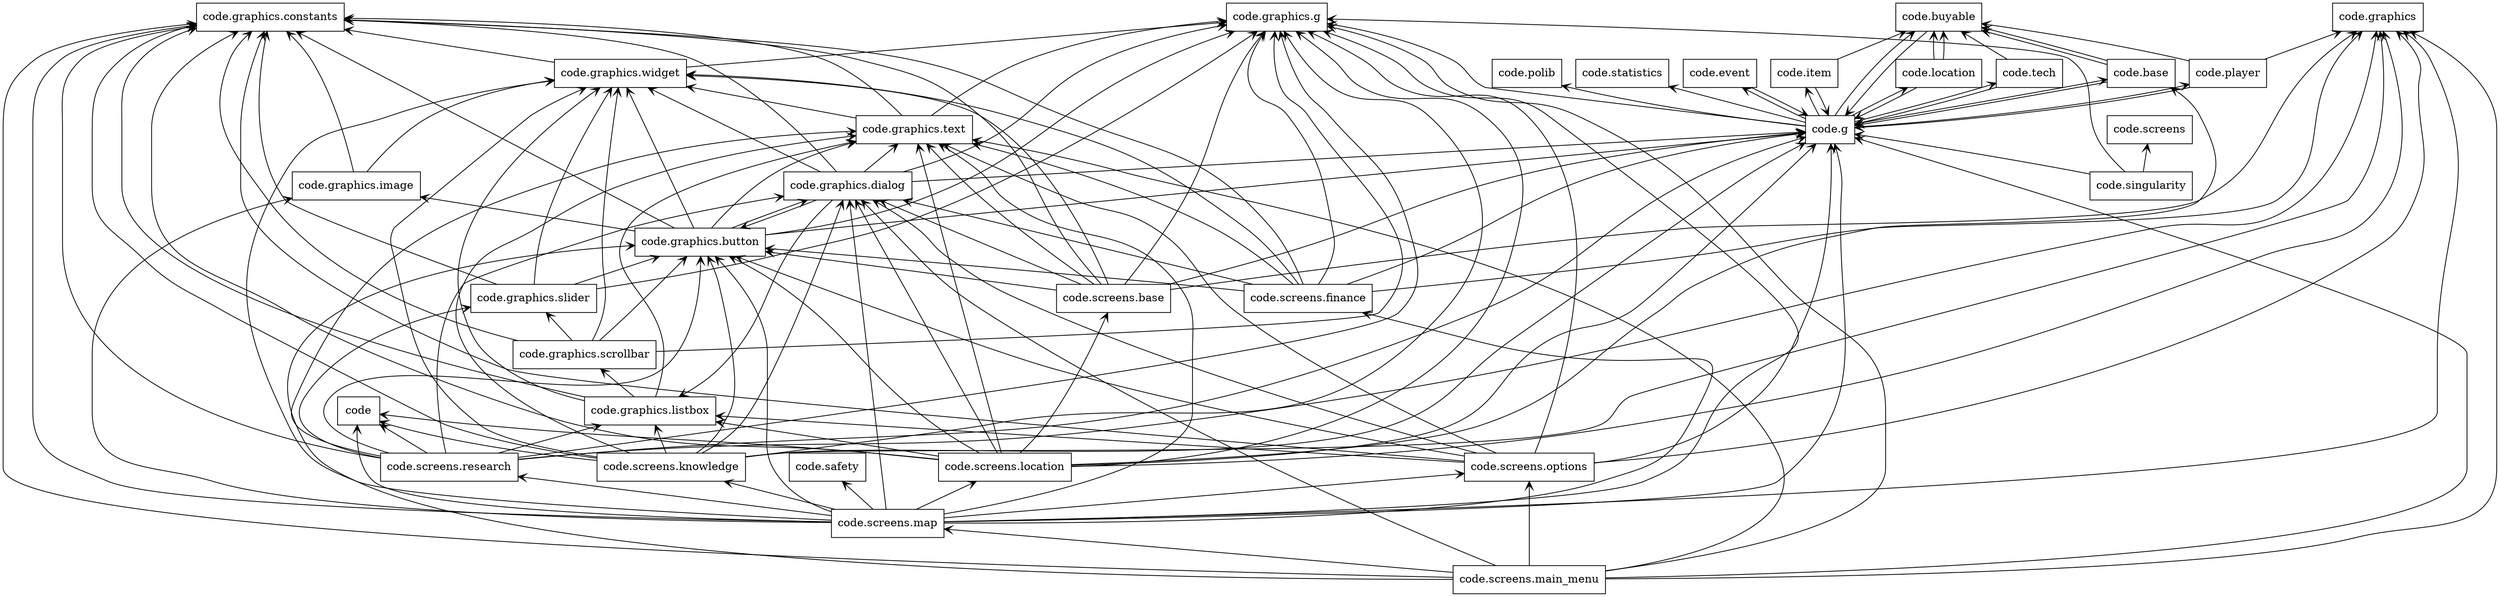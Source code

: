 digraph "packages_singularity" {
charset="utf-8"
rankdir=BT
"3" [shape="box", label="code.graphics.listbox"];
"21" [shape="box", label="code"];
"22" [shape="box", label="code.graphics.text"];
"33" [shape="box", label="code.graphics.constants"];
"37" [shape="box", label="code.graphics.slider"];
"38" [shape="box", label="code.screens.finance"];
"42" [shape="box", label="code.graphics.g"];
"43" [shape="box", label="code.graphics.dialog"];
"54" [shape="box", label="code.item"];
"60" [shape="box", label="code.singularity"];
"61" [shape="box", label="code.graphics.image"];
"62" [shape="box", label="code.polib"];
"74" [shape="box", label="code.event"];
"76" [shape="box", label="code.graphics.button"];
"82" [shape="box", label="code.graphics"];
"83" [shape="box", label="code.screens.base"];
"87" [shape="box", label="code.buyable"];
"88" [shape="box", label="code.screens.map"];
"94" [shape="box", label="code.location"];
"96" [shape="box", label="code.tech"];
"98" [shape="box", label="code.graphics.widget"];
"99" [shape="box", label="code.player"];
"103" [shape="box", label="code.g"];
"104" [shape="box", label="code.safety"];
"106" [shape="box", label="code.screens.research"];
"108" [shape="box", label="code.screens.main_menu"];
"111" [shape="box", label="code.screens"];
"112" [shape="box", label="code.base"];
"115" [shape="box", label="code.screens.knowledge"];
"117" [shape="box", label="code.screens.location"];
"118" [shape="box", label="code.statistics"];
"120" [shape="box", label="code.screens.options"];
"122" [shape="box", label="code.graphics.scrollbar"];
"3" -> "98" [arrowtail="none", arrowhead="open"];
"3" -> "22" [arrowtail="none", arrowhead="open"];
"3" -> "122" [arrowtail="none", arrowhead="open"];
"3" -> "33" [arrowtail="none", arrowhead="open"];
"22" -> "98" [arrowtail="none", arrowhead="open"];
"22" -> "33" [arrowtail="none", arrowhead="open"];
"22" -> "42" [arrowtail="none", arrowhead="open"];
"37" -> "98" [arrowtail="none", arrowhead="open"];
"37" -> "42" [arrowtail="none", arrowhead="open"];
"37" -> "76" [arrowtail="none", arrowhead="open"];
"37" -> "33" [arrowtail="none", arrowhead="open"];
"38" -> "98" [arrowtail="none", arrowhead="open"];
"38" -> "43" [arrowtail="none", arrowhead="open"];
"38" -> "76" [arrowtail="none", arrowhead="open"];
"38" -> "22" [arrowtail="none", arrowhead="open"];
"38" -> "33" [arrowtail="none", arrowhead="open"];
"38" -> "42" [arrowtail="none", arrowhead="open"];
"38" -> "103" [arrowtail="none", arrowhead="open"];
"38" -> "82" [arrowtail="none", arrowhead="open"];
"43" -> "22" [arrowtail="none", arrowhead="open"];
"43" -> "3" [arrowtail="none", arrowhead="open"];
"43" -> "98" [arrowtail="none", arrowhead="open"];
"43" -> "33" [arrowtail="none", arrowhead="open"];
"43" -> "42" [arrowtail="none", arrowhead="open"];
"43" -> "76" [arrowtail="none", arrowhead="open"];
"43" -> "103" [arrowtail="none", arrowhead="open"];
"54" -> "103" [arrowtail="none", arrowhead="open"];
"54" -> "87" [arrowtail="none", arrowhead="open"];
"60" -> "42" [arrowtail="none", arrowhead="open"];
"60" -> "103" [arrowtail="none", arrowhead="open"];
"60" -> "111" [arrowtail="none", arrowhead="open"];
"61" -> "98" [arrowtail="none", arrowhead="open"];
"61" -> "33" [arrowtail="none", arrowhead="open"];
"74" -> "103" [arrowtail="none", arrowhead="open"];
"76" -> "98" [arrowtail="none", arrowhead="open"];
"76" -> "42" [arrowtail="none", arrowhead="open"];
"76" -> "22" [arrowtail="none", arrowhead="open"];
"76" -> "61" [arrowtail="none", arrowhead="open"];
"76" -> "43" [arrowtail="none", arrowhead="open"];
"76" -> "33" [arrowtail="none", arrowhead="open"];
"76" -> "103" [arrowtail="none", arrowhead="open"];
"83" -> "33" [arrowtail="none", arrowhead="open"];
"83" -> "98" [arrowtail="none", arrowhead="open"];
"83" -> "43" [arrowtail="none", arrowhead="open"];
"83" -> "22" [arrowtail="none", arrowhead="open"];
"83" -> "76" [arrowtail="none", arrowhead="open"];
"83" -> "103" [arrowtail="none", arrowhead="open"];
"83" -> "42" [arrowtail="none", arrowhead="open"];
"83" -> "82" [arrowtail="none", arrowhead="open"];
"87" -> "103" [arrowtail="none", arrowhead="open"];
"88" -> "43" [arrowtail="none", arrowhead="open"];
"88" -> "33" [arrowtail="none", arrowhead="open"];
"88" -> "61" [arrowtail="none", arrowhead="open"];
"88" -> "76" [arrowtail="none", arrowhead="open"];
"88" -> "22" [arrowtail="none", arrowhead="open"];
"88" -> "98" [arrowtail="none", arrowhead="open"];
"88" -> "42" [arrowtail="none", arrowhead="open"];
"88" -> "117" [arrowtail="none", arrowhead="open"];
"88" -> "106" [arrowtail="none", arrowhead="open"];
"88" -> "115" [arrowtail="none", arrowhead="open"];
"88" -> "38" [arrowtail="none", arrowhead="open"];
"88" -> "103" [arrowtail="none", arrowhead="open"];
"88" -> "82" [arrowtail="none", arrowhead="open"];
"88" -> "21" [arrowtail="none", arrowhead="open"];
"88" -> "104" [arrowtail="none", arrowhead="open"];
"88" -> "120" [arrowtail="none", arrowhead="open"];
"94" -> "103" [arrowtail="none", arrowhead="open"];
"94" -> "87" [arrowtail="none", arrowhead="open"];
"94" -> "87" [arrowtail="none", arrowhead="open"];
"96" -> "103" [arrowtail="none", arrowhead="open"];
"96" -> "87" [arrowtail="none", arrowhead="open"];
"98" -> "42" [arrowtail="none", arrowhead="open"];
"98" -> "33" [arrowtail="none", arrowhead="open"];
"99" -> "103" [arrowtail="none", arrowhead="open"];
"99" -> "87" [arrowtail="none", arrowhead="open"];
"99" -> "82" [arrowtail="none", arrowhead="open"];
"103" -> "99" [arrowtail="none", arrowhead="open"];
"103" -> "112" [arrowtail="none", arrowhead="open"];
"103" -> "96" [arrowtail="none", arrowhead="open"];
"103" -> "54" [arrowtail="none", arrowhead="open"];
"103" -> "74" [arrowtail="none", arrowhead="open"];
"103" -> "94" [arrowtail="none", arrowhead="open"];
"103" -> "87" [arrowtail="none", arrowhead="open"];
"103" -> "118" [arrowtail="none", arrowhead="open"];
"103" -> "42" [arrowtail="none", arrowhead="open"];
"103" -> "62" [arrowtail="none", arrowhead="open"];
"106" -> "103" [arrowtail="none", arrowhead="open"];
"106" -> "43" [arrowtail="none", arrowhead="open"];
"106" -> "76" [arrowtail="none", arrowhead="open"];
"106" -> "37" [arrowtail="none", arrowhead="open"];
"106" -> "22" [arrowtail="none", arrowhead="open"];
"106" -> "33" [arrowtail="none", arrowhead="open"];
"106" -> "3" [arrowtail="none", arrowhead="open"];
"106" -> "42" [arrowtail="none", arrowhead="open"];
"106" -> "21" [arrowtail="none", arrowhead="open"];
"106" -> "82" [arrowtail="none", arrowhead="open"];
"108" -> "88" [arrowtail="none", arrowhead="open"];
"108" -> "103" [arrowtail="none", arrowhead="open"];
"108" -> "43" [arrowtail="none", arrowhead="open"];
"108" -> "42" [arrowtail="none", arrowhead="open"];
"108" -> "76" [arrowtail="none", arrowhead="open"];
"108" -> "22" [arrowtail="none", arrowhead="open"];
"108" -> "33" [arrowtail="none", arrowhead="open"];
"108" -> "82" [arrowtail="none", arrowhead="open"];
"108" -> "120" [arrowtail="none", arrowhead="open"];
"112" -> "103" [arrowtail="none", arrowhead="open"];
"112" -> "87" [arrowtail="none", arrowhead="open"];
"112" -> "87" [arrowtail="none", arrowhead="open"];
"115" -> "22" [arrowtail="none", arrowhead="open"];
"115" -> "76" [arrowtail="none", arrowhead="open"];
"115" -> "43" [arrowtail="none", arrowhead="open"];
"115" -> "98" [arrowtail="none", arrowhead="open"];
"115" -> "33" [arrowtail="none", arrowhead="open"];
"115" -> "3" [arrowtail="none", arrowhead="open"];
"115" -> "42" [arrowtail="none", arrowhead="open"];
"115" -> "103" [arrowtail="none", arrowhead="open"];
"115" -> "82" [arrowtail="none", arrowhead="open"];
"115" -> "21" [arrowtail="none", arrowhead="open"];
"117" -> "103" [arrowtail="none", arrowhead="open"];
"117" -> "112" [arrowtail="none", arrowhead="open"];
"117" -> "22" [arrowtail="none", arrowhead="open"];
"117" -> "76" [arrowtail="none", arrowhead="open"];
"117" -> "43" [arrowtail="none", arrowhead="open"];
"117" -> "33" [arrowtail="none", arrowhead="open"];
"117" -> "3" [arrowtail="none", arrowhead="open"];
"117" -> "42" [arrowtail="none", arrowhead="open"];
"117" -> "83" [arrowtail="none", arrowhead="open"];
"117" -> "21" [arrowtail="none", arrowhead="open"];
"117" -> "82" [arrowtail="none", arrowhead="open"];
"120" -> "33" [arrowtail="none", arrowhead="open"];
"120" -> "43" [arrowtail="none", arrowhead="open"];
"120" -> "76" [arrowtail="none", arrowhead="open"];
"120" -> "3" [arrowtail="none", arrowhead="open"];
"120" -> "22" [arrowtail="none", arrowhead="open"];
"120" -> "42" [arrowtail="none", arrowhead="open"];
"120" -> "103" [arrowtail="none", arrowhead="open"];
"120" -> "82" [arrowtail="none", arrowhead="open"];
"122" -> "98" [arrowtail="none", arrowhead="open"];
"122" -> "42" [arrowtail="none", arrowhead="open"];
"122" -> "76" [arrowtail="none", arrowhead="open"];
"122" -> "37" [arrowtail="none", arrowhead="open"];
"122" -> "33" [arrowtail="none", arrowhead="open"];
}
